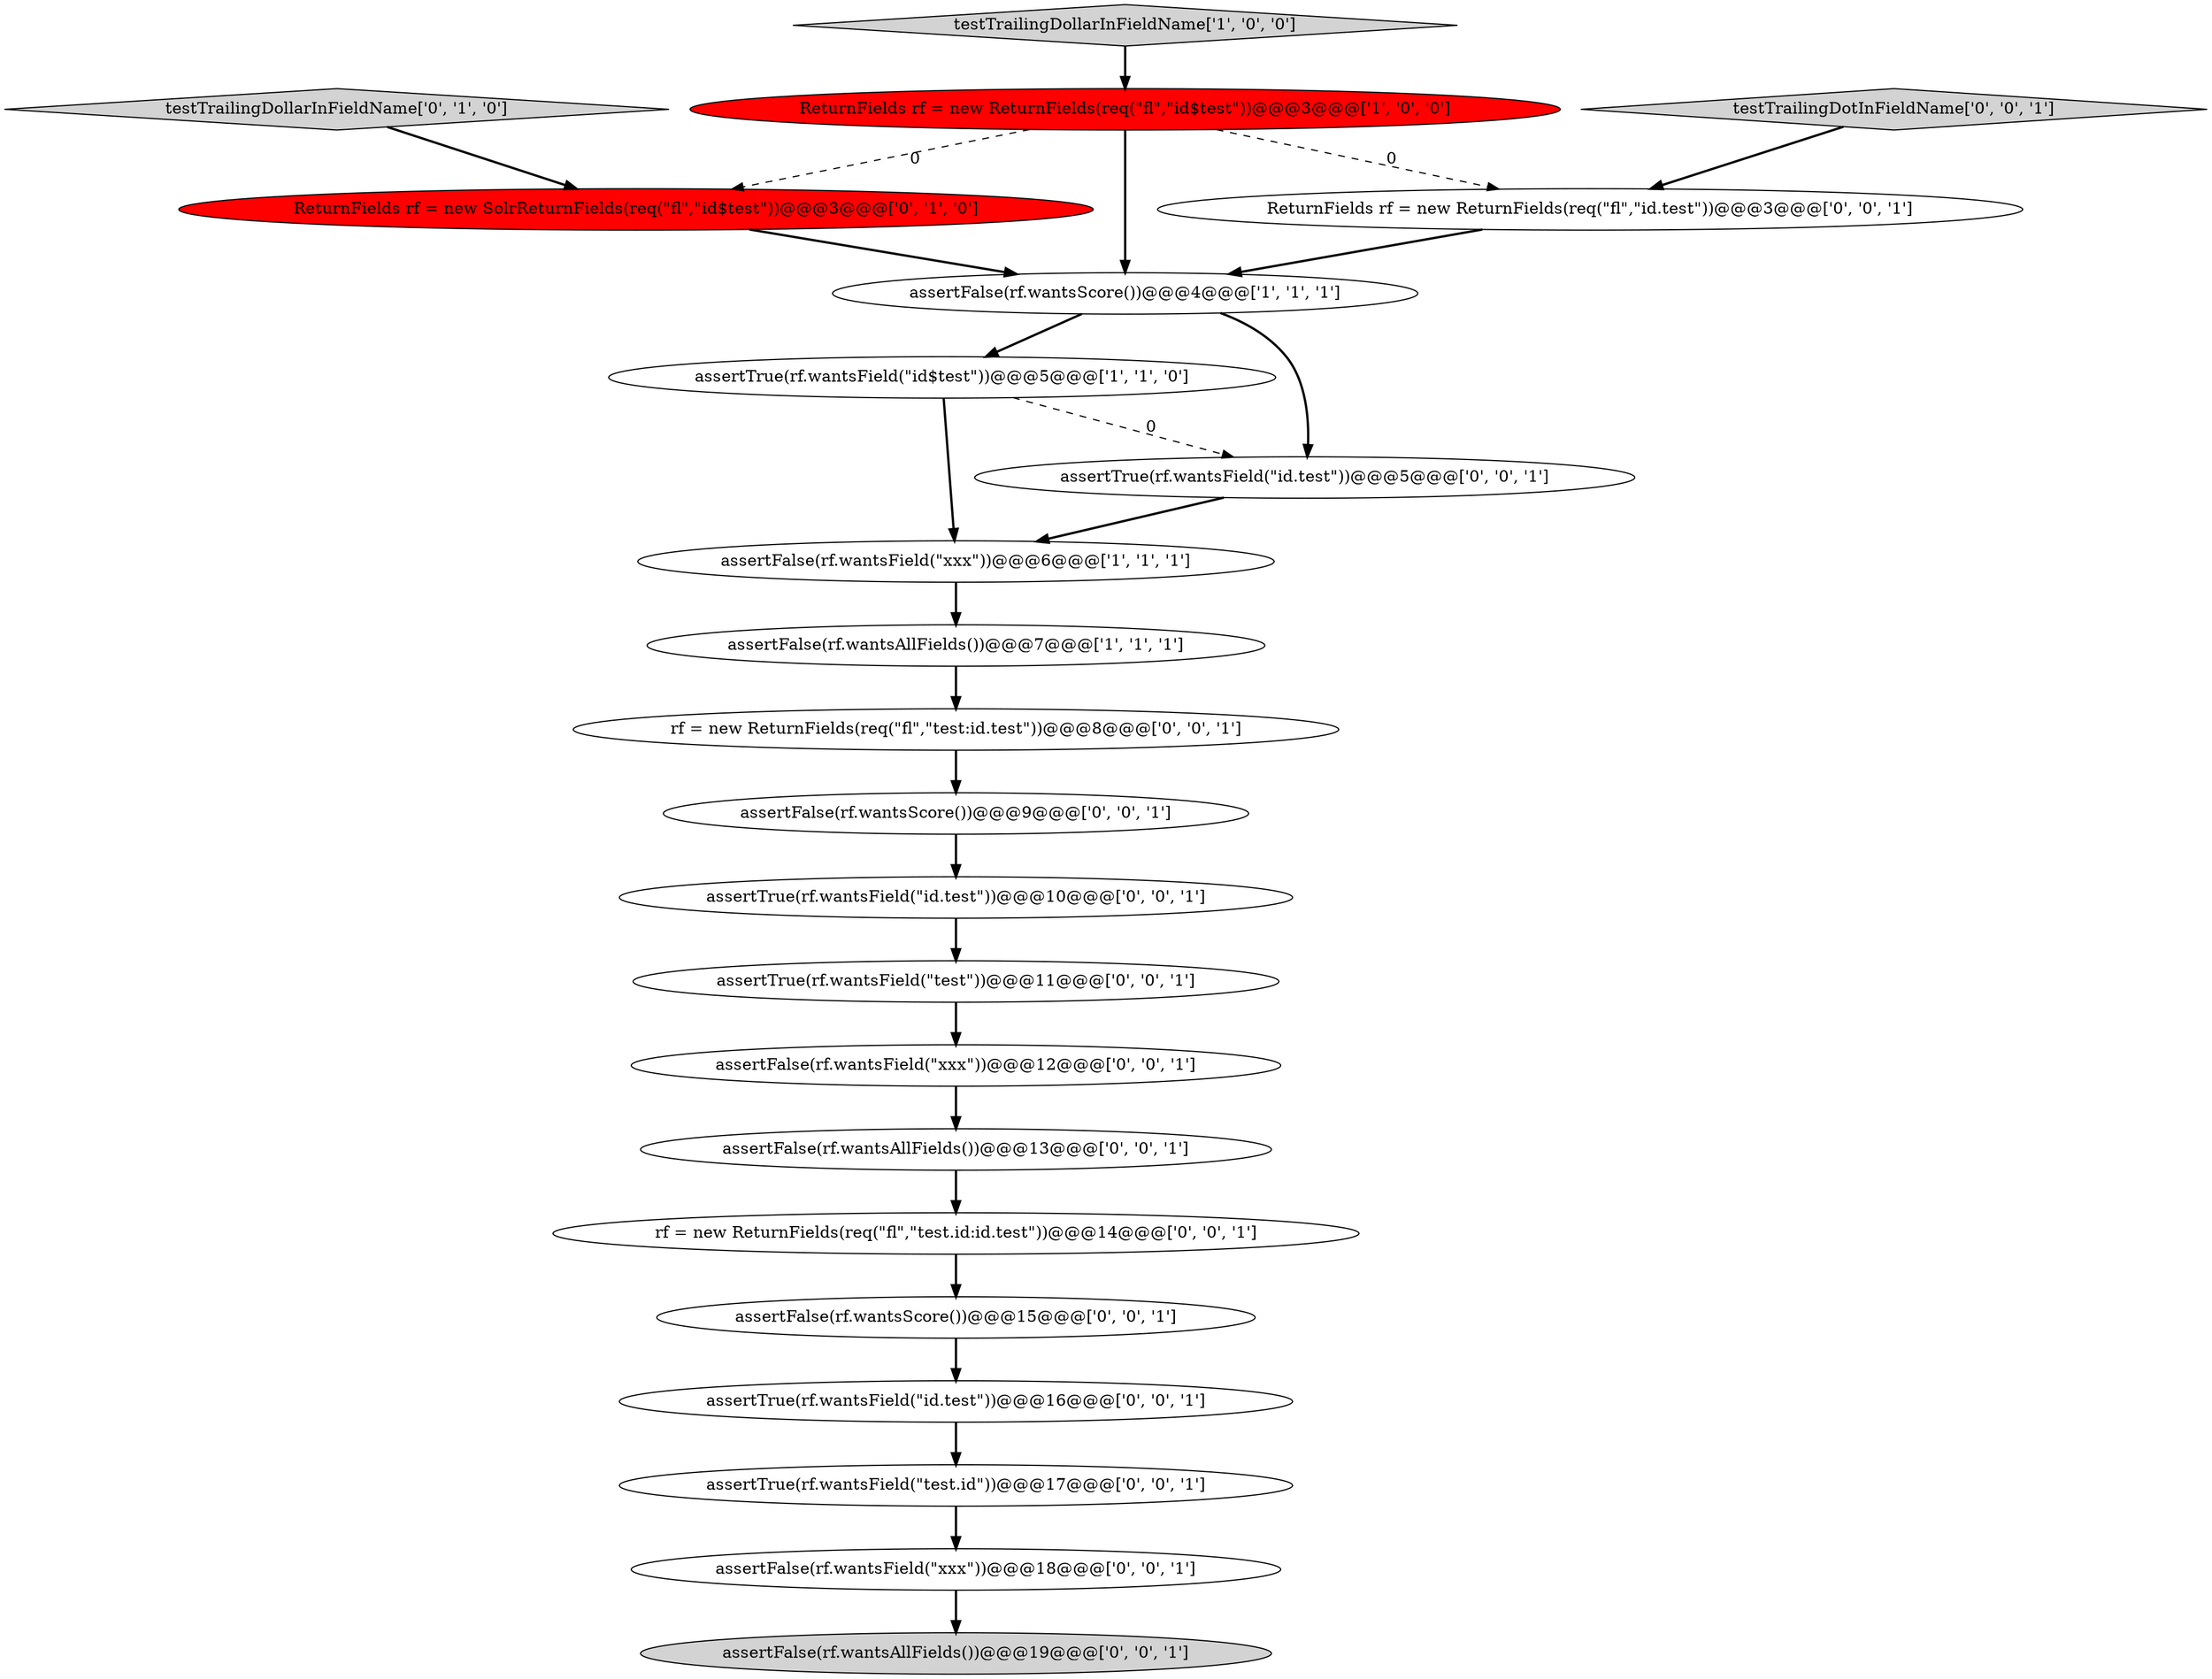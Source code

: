 digraph {
14 [style = filled, label = "ReturnFields rf = new ReturnFields(req(\"fl\",\"id.test\"))@@@3@@@['0', '0', '1']", fillcolor = white, shape = ellipse image = "AAA0AAABBB3BBB"];
2 [style = filled, label = "assertFalse(rf.wantsScore())@@@4@@@['1', '1', '1']", fillcolor = white, shape = ellipse image = "AAA0AAABBB1BBB"];
7 [style = filled, label = "testTrailingDollarInFieldName['0', '1', '0']", fillcolor = lightgray, shape = diamond image = "AAA0AAABBB2BBB"];
19 [style = filled, label = "testTrailingDotInFieldName['0', '0', '1']", fillcolor = lightgray, shape = diamond image = "AAA0AAABBB3BBB"];
5 [style = filled, label = "testTrailingDollarInFieldName['1', '0', '0']", fillcolor = lightgray, shape = diamond image = "AAA0AAABBB1BBB"];
16 [style = filled, label = "assertFalse(rf.wantsScore())@@@9@@@['0', '0', '1']", fillcolor = white, shape = ellipse image = "AAA0AAABBB3BBB"];
1 [style = filled, label = "ReturnFields rf = new ReturnFields(req(\"fl\",\"id$test\"))@@@3@@@['1', '0', '0']", fillcolor = red, shape = ellipse image = "AAA1AAABBB1BBB"];
0 [style = filled, label = "assertFalse(rf.wantsAllFields())@@@7@@@['1', '1', '1']", fillcolor = white, shape = ellipse image = "AAA0AAABBB1BBB"];
3 [style = filled, label = "assertFalse(rf.wantsField(\"xxx\"))@@@6@@@['1', '1', '1']", fillcolor = white, shape = ellipse image = "AAA0AAABBB1BBB"];
15 [style = filled, label = "assertFalse(rf.wantsAllFields())@@@13@@@['0', '0', '1']", fillcolor = white, shape = ellipse image = "AAA0AAABBB3BBB"];
22 [style = filled, label = "assertFalse(rf.wantsField(\"xxx\"))@@@12@@@['0', '0', '1']", fillcolor = white, shape = ellipse image = "AAA0AAABBB3BBB"];
13 [style = filled, label = "assertFalse(rf.wantsField(\"xxx\"))@@@18@@@['0', '0', '1']", fillcolor = white, shape = ellipse image = "AAA0AAABBB3BBB"];
9 [style = filled, label = "assertFalse(rf.wantsAllFields())@@@19@@@['0', '0', '1']", fillcolor = lightgray, shape = ellipse image = "AAA0AAABBB3BBB"];
11 [style = filled, label = "assertTrue(rf.wantsField(\"id.test\"))@@@10@@@['0', '0', '1']", fillcolor = white, shape = ellipse image = "AAA0AAABBB3BBB"];
4 [style = filled, label = "assertTrue(rf.wantsField(\"id$test\"))@@@5@@@['1', '1', '0']", fillcolor = white, shape = ellipse image = "AAA0AAABBB1BBB"];
10 [style = filled, label = "assertFalse(rf.wantsScore())@@@15@@@['0', '0', '1']", fillcolor = white, shape = ellipse image = "AAA0AAABBB3BBB"];
17 [style = filled, label = "assertTrue(rf.wantsField(\"test.id\"))@@@17@@@['0', '0', '1']", fillcolor = white, shape = ellipse image = "AAA0AAABBB3BBB"];
12 [style = filled, label = "assertTrue(rf.wantsField(\"id.test\"))@@@16@@@['0', '0', '1']", fillcolor = white, shape = ellipse image = "AAA0AAABBB3BBB"];
8 [style = filled, label = "rf = new ReturnFields(req(\"fl\",\"test.id:id.test\"))@@@14@@@['0', '0', '1']", fillcolor = white, shape = ellipse image = "AAA0AAABBB3BBB"];
18 [style = filled, label = "assertTrue(rf.wantsField(\"test\"))@@@11@@@['0', '0', '1']", fillcolor = white, shape = ellipse image = "AAA0AAABBB3BBB"];
21 [style = filled, label = "rf = new ReturnFields(req(\"fl\",\"test:id.test\"))@@@8@@@['0', '0', '1']", fillcolor = white, shape = ellipse image = "AAA0AAABBB3BBB"];
20 [style = filled, label = "assertTrue(rf.wantsField(\"id.test\"))@@@5@@@['0', '0', '1']", fillcolor = white, shape = ellipse image = "AAA0AAABBB3BBB"];
6 [style = filled, label = "ReturnFields rf = new SolrReturnFields(req(\"fl\",\"id$test\"))@@@3@@@['0', '1', '0']", fillcolor = red, shape = ellipse image = "AAA1AAABBB2BBB"];
4->3 [style = bold, label=""];
8->10 [style = bold, label=""];
2->20 [style = bold, label=""];
22->15 [style = bold, label=""];
16->11 [style = bold, label=""];
1->14 [style = dashed, label="0"];
12->17 [style = bold, label=""];
20->3 [style = bold, label=""];
0->21 [style = bold, label=""];
2->4 [style = bold, label=""];
11->18 [style = bold, label=""];
3->0 [style = bold, label=""];
6->2 [style = bold, label=""];
5->1 [style = bold, label=""];
18->22 [style = bold, label=""];
19->14 [style = bold, label=""];
4->20 [style = dashed, label="0"];
10->12 [style = bold, label=""];
1->6 [style = dashed, label="0"];
7->6 [style = bold, label=""];
21->16 [style = bold, label=""];
1->2 [style = bold, label=""];
14->2 [style = bold, label=""];
17->13 [style = bold, label=""];
13->9 [style = bold, label=""];
15->8 [style = bold, label=""];
}
